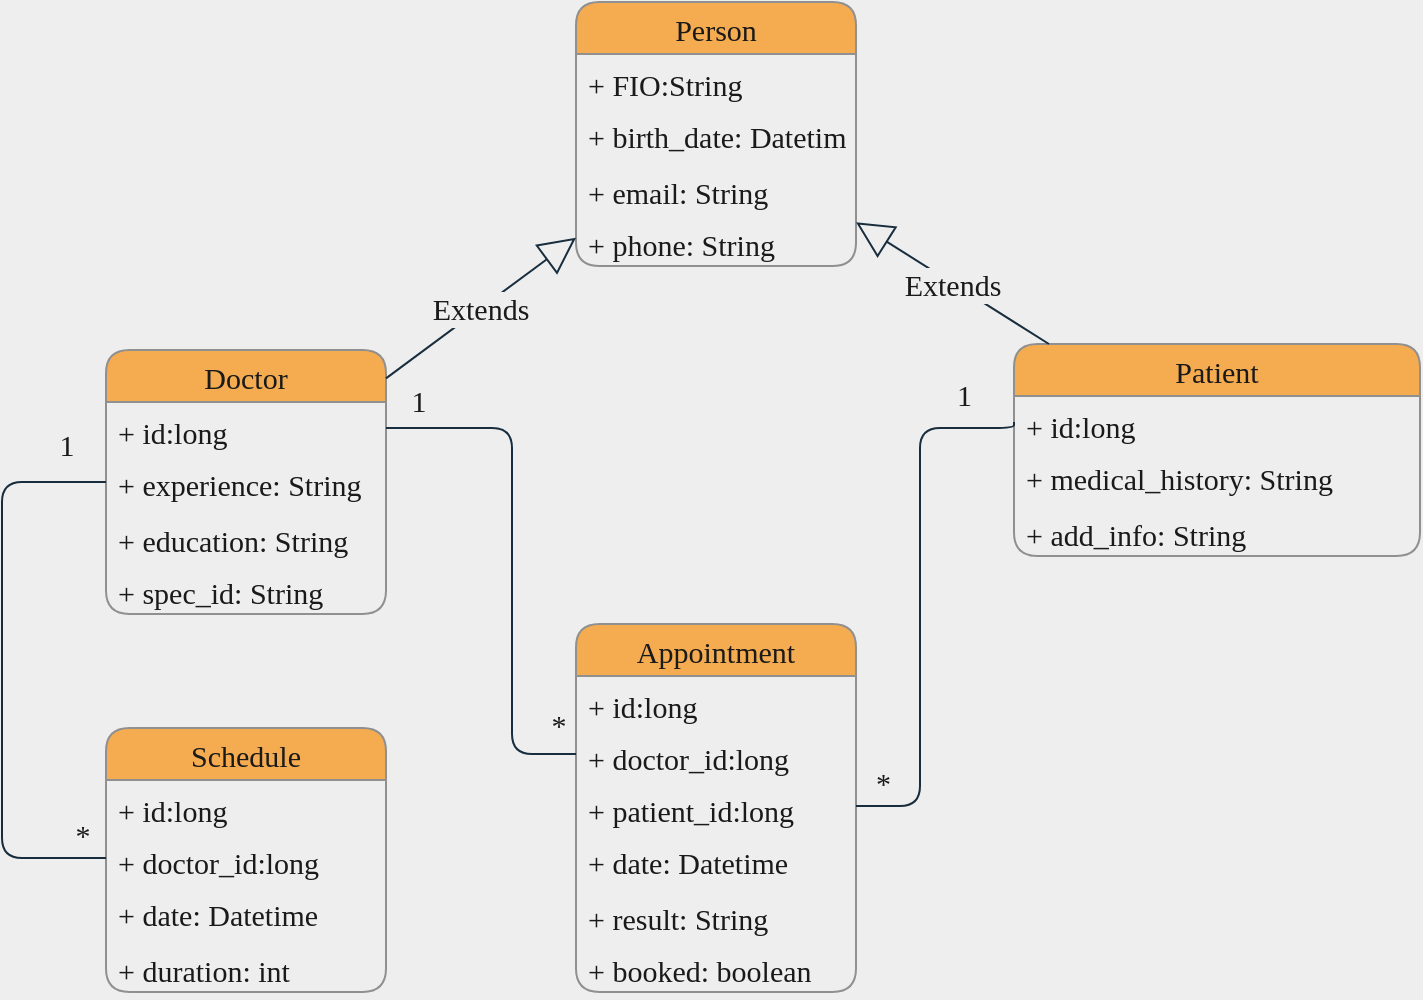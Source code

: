 <mxfile>
    <diagram id="w64f38Hr7dENlAOEtRdT" name="Page-1">
        <mxGraphModel dx="1023" dy="482" grid="0" gridSize="10" guides="1" tooltips="1" connect="1" arrows="1" fold="1" page="1" pageScale="1" pageWidth="1169" pageHeight="1654" background="#EEEEEE" math="0" shadow="0">
            <root>
                <mxCell id="0"/>
                <mxCell id="1" parent="0"/>
                <mxCell id="LPI8I9ldNvDYp5HTZg7Z-16" value="Person" style="swimlane;fontStyle=0;childLayout=stackLayout;horizontal=1;startSize=26;fillColor=#F5AB50;horizontalStack=0;resizeParent=1;resizeParentMax=0;resizeLast=0;collapsible=1;marginBottom=0;strokeColor=#909090;fontColor=#1A1A1A;rounded=1;fontFamily=Times New Roman;fontSize=15;" parent="1" vertex="1">
                    <mxGeometry x="620" y="10" width="140" height="132" as="geometry"/>
                </mxCell>
                <mxCell id="LPI8I9ldNvDYp5HTZg7Z-17" value="+ FIO:String" style="text;strokeColor=none;fillColor=none;align=left;verticalAlign=top;spacingLeft=4;spacingRight=4;overflow=hidden;rotatable=0;points=[[0,0.5],[1,0.5]];portConstraint=eastwest;fontColor=#1A1A1A;rounded=1;fontFamily=Times New Roman;fontSize=15;" parent="LPI8I9ldNvDYp5HTZg7Z-16" vertex="1">
                    <mxGeometry y="26" width="140" height="26" as="geometry"/>
                </mxCell>
                <mxCell id="LPI8I9ldNvDYp5HTZg7Z-18" value="+ birth_date: Datetime" style="text;strokeColor=none;fillColor=none;align=left;verticalAlign=top;spacingLeft=4;spacingRight=4;overflow=hidden;rotatable=0;points=[[0,0.5],[1,0.5]];portConstraint=eastwest;fontColor=#1A1A1A;rounded=1;fontFamily=Times New Roman;fontSize=15;" parent="LPI8I9ldNvDYp5HTZg7Z-16" vertex="1">
                    <mxGeometry y="52" width="140" height="28" as="geometry"/>
                </mxCell>
                <mxCell id="LPI8I9ldNvDYp5HTZg7Z-19" value="+ email: String" style="text;strokeColor=none;fillColor=none;align=left;verticalAlign=top;spacingLeft=4;spacingRight=4;overflow=hidden;rotatable=0;points=[[0,0.5],[1,0.5]];portConstraint=eastwest;fontColor=#1A1A1A;rounded=1;fontFamily=Times New Roman;fontSize=15;" parent="LPI8I9ldNvDYp5HTZg7Z-16" vertex="1">
                    <mxGeometry y="80" width="140" height="26" as="geometry"/>
                </mxCell>
                <mxCell id="LPI8I9ldNvDYp5HTZg7Z-20" value="+ phone: String" style="text;strokeColor=none;fillColor=none;align=left;verticalAlign=top;spacingLeft=4;spacingRight=4;overflow=hidden;rotatable=0;points=[[0,0.5],[1,0.5]];portConstraint=eastwest;fontColor=#1A1A1A;rounded=1;fontFamily=Times New Roman;fontSize=15;" parent="LPI8I9ldNvDYp5HTZg7Z-16" vertex="1">
                    <mxGeometry y="106" width="140" height="26" as="geometry"/>
                </mxCell>
                <mxCell id="LPI8I9ldNvDYp5HTZg7Z-21" value="Doctor" style="swimlane;fontStyle=0;childLayout=stackLayout;horizontal=1;startSize=26;fillColor=#F5AB50;horizontalStack=0;resizeParent=1;resizeParentMax=0;resizeLast=0;collapsible=1;marginBottom=0;strokeColor=#909090;fontColor=#1A1A1A;rounded=1;fontFamily=Times New Roman;fontSize=15;" parent="1" vertex="1">
                    <mxGeometry x="385" y="184" width="140" height="132" as="geometry"/>
                </mxCell>
                <mxCell id="LPI8I9ldNvDYp5HTZg7Z-22" value="+ id:long" style="text;strokeColor=none;fillColor=none;align=left;verticalAlign=top;spacingLeft=4;spacingRight=4;overflow=hidden;rotatable=0;points=[[0,0.5],[1,0.5]];portConstraint=eastwest;fontColor=#1A1A1A;rounded=1;fontFamily=Times New Roman;fontSize=15;" parent="LPI8I9ldNvDYp5HTZg7Z-21" vertex="1">
                    <mxGeometry y="26" width="140" height="26" as="geometry"/>
                </mxCell>
                <mxCell id="LPI8I9ldNvDYp5HTZg7Z-23" value="+ experience: String" style="text;strokeColor=none;fillColor=none;align=left;verticalAlign=top;spacingLeft=4;spacingRight=4;overflow=hidden;rotatable=0;points=[[0,0.5],[1,0.5]];portConstraint=eastwest;fontColor=#1A1A1A;rounded=1;fontFamily=Times New Roman;fontSize=15;" parent="LPI8I9ldNvDYp5HTZg7Z-21" vertex="1">
                    <mxGeometry y="52" width="140" height="28" as="geometry"/>
                </mxCell>
                <mxCell id="LPI8I9ldNvDYp5HTZg7Z-24" value="+ education: String" style="text;strokeColor=none;fillColor=none;align=left;verticalAlign=top;spacingLeft=4;spacingRight=4;overflow=hidden;rotatable=0;points=[[0,0.5],[1,0.5]];portConstraint=eastwest;fontColor=#1A1A1A;rounded=1;fontFamily=Times New Roman;fontSize=15;" parent="LPI8I9ldNvDYp5HTZg7Z-21" vertex="1">
                    <mxGeometry y="80" width="140" height="26" as="geometry"/>
                </mxCell>
                <mxCell id="LPI8I9ldNvDYp5HTZg7Z-25" value="+ spec_id: String" style="text;strokeColor=none;fillColor=none;align=left;verticalAlign=top;spacingLeft=4;spacingRight=4;overflow=hidden;rotatable=0;points=[[0,0.5],[1,0.5]];portConstraint=eastwest;fontColor=#1A1A1A;rounded=1;fontFamily=Times New Roman;fontSize=15;" parent="LPI8I9ldNvDYp5HTZg7Z-21" vertex="1">
                    <mxGeometry y="106" width="140" height="26" as="geometry"/>
                </mxCell>
                <mxCell id="LPI8I9ldNvDYp5HTZg7Z-31" value="Patient" style="swimlane;fontStyle=0;childLayout=stackLayout;horizontal=1;startSize=26;fillColor=#F5AB50;horizontalStack=0;resizeParent=1;resizeParentMax=0;resizeLast=0;collapsible=1;marginBottom=0;strokeColor=#909090;fontColor=#1A1A1A;rounded=1;fontFamily=Times New Roman;fontSize=15;" parent="1" vertex="1">
                    <mxGeometry x="839" y="181" width="203" height="106" as="geometry"/>
                </mxCell>
                <mxCell id="LPI8I9ldNvDYp5HTZg7Z-32" value="+ id:long" style="text;strokeColor=none;fillColor=none;align=left;verticalAlign=top;spacingLeft=4;spacingRight=4;overflow=hidden;rotatable=0;points=[[0,0.5],[1,0.5]];portConstraint=eastwest;fontColor=#1A1A1A;rounded=1;fontFamily=Times New Roman;fontSize=15;" parent="LPI8I9ldNvDYp5HTZg7Z-31" vertex="1">
                    <mxGeometry y="26" width="203" height="26" as="geometry"/>
                </mxCell>
                <mxCell id="LPI8I9ldNvDYp5HTZg7Z-33" value="+ medical_history: String" style="text;strokeColor=none;fillColor=none;align=left;verticalAlign=top;spacingLeft=4;spacingRight=4;overflow=hidden;rotatable=0;points=[[0,0.5],[1,0.5]];portConstraint=eastwest;fontColor=#1A1A1A;rounded=1;fontFamily=Times New Roman;fontSize=15;" parent="LPI8I9ldNvDYp5HTZg7Z-31" vertex="1">
                    <mxGeometry y="52" width="203" height="28" as="geometry"/>
                </mxCell>
                <mxCell id="LPI8I9ldNvDYp5HTZg7Z-34" value="+ add_info: String" style="text;strokeColor=none;fillColor=none;align=left;verticalAlign=top;spacingLeft=4;spacingRight=4;overflow=hidden;rotatable=0;points=[[0,0.5],[1,0.5]];portConstraint=eastwest;fontColor=#1A1A1A;rounded=1;fontFamily=Times New Roman;fontSize=15;" parent="LPI8I9ldNvDYp5HTZg7Z-31" vertex="1">
                    <mxGeometry y="80" width="203" height="26" as="geometry"/>
                </mxCell>
                <mxCell id="LPI8I9ldNvDYp5HTZg7Z-44" value="Extends" style="endArrow=block;endSize=16;endFill=0;html=1;strokeColor=#182E3E;fontColor=#1A1A1A;labelBackgroundColor=#EEEEEE;fontFamily=Times New Roman;fontSize=15;" parent="1" source="LPI8I9ldNvDYp5HTZg7Z-31" target="LPI8I9ldNvDYp5HTZg7Z-16" edge="1">
                    <mxGeometry width="160" relative="1" as="geometry">
                        <mxPoint x="569" y="237" as="sourcePoint"/>
                        <mxPoint x="729" y="237" as="targetPoint"/>
                    </mxGeometry>
                </mxCell>
                <mxCell id="LPI8I9ldNvDYp5HTZg7Z-45" value="Extends" style="endArrow=block;endSize=16;endFill=0;html=1;strokeColor=#182E3E;fontColor=#1A1A1A;labelBackgroundColor=#EEEEEE;fontFamily=Times New Roman;fontSize=15;" parent="1" source="LPI8I9ldNvDYp5HTZg7Z-21" target="LPI8I9ldNvDYp5HTZg7Z-16" edge="1">
                    <mxGeometry width="160" relative="1" as="geometry">
                        <mxPoint x="620" y="378" as="sourcePoint"/>
                        <mxPoint x="780" y="378" as="targetPoint"/>
                    </mxGeometry>
                </mxCell>
                <mxCell id="LPI8I9ldNvDYp5HTZg7Z-51" value="Schedule" style="swimlane;fontStyle=0;childLayout=stackLayout;horizontal=1;startSize=26;fillColor=#F5AB50;horizontalStack=0;resizeParent=1;resizeParentMax=0;resizeLast=0;collapsible=1;marginBottom=0;strokeColor=#909090;fontColor=#1A1A1A;rounded=1;fontFamily=Times New Roman;fontSize=15;" parent="1" vertex="1">
                    <mxGeometry x="385" y="373" width="140" height="132" as="geometry"/>
                </mxCell>
                <mxCell id="LPI8I9ldNvDYp5HTZg7Z-67" value="+ id:long" style="text;strokeColor=none;fillColor=none;align=left;verticalAlign=top;spacingLeft=4;spacingRight=4;overflow=hidden;rotatable=0;points=[[0,0.5],[1,0.5]];portConstraint=eastwest;fontColor=#1A1A1A;rounded=1;fontFamily=Times New Roman;fontSize=15;" parent="LPI8I9ldNvDYp5HTZg7Z-51" vertex="1">
                    <mxGeometry y="26" width="140" height="26" as="geometry"/>
                </mxCell>
                <mxCell id="LPI8I9ldNvDYp5HTZg7Z-52" value="+ doctor_id:long" style="text;strokeColor=none;fillColor=none;align=left;verticalAlign=top;spacingLeft=4;spacingRight=4;overflow=hidden;rotatable=0;points=[[0,0.5],[1,0.5]];portConstraint=eastwest;fontColor=#1A1A1A;rounded=1;fontFamily=Times New Roman;fontSize=15;" parent="LPI8I9ldNvDYp5HTZg7Z-51" vertex="1">
                    <mxGeometry y="52" width="140" height="26" as="geometry"/>
                </mxCell>
                <mxCell id="LPI8I9ldNvDYp5HTZg7Z-53" value="+ date: Datetime" style="text;strokeColor=none;fillColor=none;align=left;verticalAlign=top;spacingLeft=4;spacingRight=4;overflow=hidden;rotatable=0;points=[[0,0.5],[1,0.5]];portConstraint=eastwest;fontColor=#1A1A1A;rounded=1;fontFamily=Times New Roman;fontSize=15;" parent="LPI8I9ldNvDYp5HTZg7Z-51" vertex="1">
                    <mxGeometry y="78" width="140" height="28" as="geometry"/>
                </mxCell>
                <mxCell id="LPI8I9ldNvDYp5HTZg7Z-54" value="+ duration: int" style="text;strokeColor=none;fillColor=none;align=left;verticalAlign=top;spacingLeft=4;spacingRight=4;overflow=hidden;rotatable=0;points=[[0,0.5],[1,0.5]];portConstraint=eastwest;fontColor=#1A1A1A;rounded=1;fontFamily=Times New Roman;fontSize=15;" parent="LPI8I9ldNvDYp5HTZg7Z-51" vertex="1">
                    <mxGeometry y="106" width="140" height="26" as="geometry"/>
                </mxCell>
                <mxCell id="LPI8I9ldNvDYp5HTZg7Z-55" value="Appointment" style="swimlane;fontStyle=0;childLayout=stackLayout;horizontal=1;startSize=26;fillColor=#F5AB50;horizontalStack=0;resizeParent=1;resizeParentMax=0;resizeLast=0;collapsible=1;marginBottom=0;strokeColor=#909090;fontColor=#1A1A1A;rounded=1;fontFamily=Times New Roman;fontSize=15;" parent="1" vertex="1">
                    <mxGeometry x="620" y="321" width="140" height="184" as="geometry">
                        <mxRectangle x="463" y="394" width="94" height="26" as="alternateBounds"/>
                    </mxGeometry>
                </mxCell>
                <mxCell id="LPI8I9ldNvDYp5HTZg7Z-56" value="+ id:long" style="text;strokeColor=none;fillColor=none;align=left;verticalAlign=top;spacingLeft=4;spacingRight=4;overflow=hidden;rotatable=0;points=[[0,0.5],[1,0.5]];portConstraint=eastwest;fontColor=#1A1A1A;rounded=1;fontFamily=Times New Roman;fontSize=15;" parent="LPI8I9ldNvDYp5HTZg7Z-55" vertex="1">
                    <mxGeometry y="26" width="140" height="26" as="geometry"/>
                </mxCell>
                <mxCell id="LPI8I9ldNvDYp5HTZg7Z-59" value="+ doctor_id:long" style="text;strokeColor=none;fillColor=none;align=left;verticalAlign=top;spacingLeft=4;spacingRight=4;overflow=hidden;rotatable=0;points=[[0,0.5],[1,0.5]];portConstraint=eastwest;fontColor=#1A1A1A;rounded=1;fontFamily=Times New Roman;fontSize=15;" parent="LPI8I9ldNvDYp5HTZg7Z-55" vertex="1">
                    <mxGeometry y="52" width="140" height="26" as="geometry"/>
                </mxCell>
                <mxCell id="LPI8I9ldNvDYp5HTZg7Z-60" value="+ patient_id:long" style="text;strokeColor=none;fillColor=none;align=left;verticalAlign=top;spacingLeft=4;spacingRight=4;overflow=hidden;rotatable=0;points=[[0,0.5],[1,0.5]];portConstraint=eastwest;fontColor=#1A1A1A;rounded=1;fontFamily=Times New Roman;fontSize=15;" parent="LPI8I9ldNvDYp5HTZg7Z-55" vertex="1">
                    <mxGeometry y="78" width="140" height="26" as="geometry"/>
                </mxCell>
                <mxCell id="LPI8I9ldNvDYp5HTZg7Z-57" value="+ date: Datetime" style="text;strokeColor=none;fillColor=none;align=left;verticalAlign=top;spacingLeft=4;spacingRight=4;overflow=hidden;rotatable=0;points=[[0,0.5],[1,0.5]];portConstraint=eastwest;fontColor=#1A1A1A;rounded=1;fontFamily=Times New Roman;fontSize=15;" parent="LPI8I9ldNvDYp5HTZg7Z-55" vertex="1">
                    <mxGeometry y="104" width="140" height="28" as="geometry"/>
                </mxCell>
                <mxCell id="LPI8I9ldNvDYp5HTZg7Z-58" value="+ result: String&#10;" style="text;strokeColor=none;fillColor=none;align=left;verticalAlign=top;spacingLeft=4;spacingRight=4;overflow=hidden;rotatable=0;points=[[0,0.5],[1,0.5]];portConstraint=eastwest;fontColor=#1A1A1A;rounded=1;fontFamily=Times New Roman;fontSize=15;" parent="LPI8I9ldNvDYp5HTZg7Z-55" vertex="1">
                    <mxGeometry y="132" width="140" height="26" as="geometry"/>
                </mxCell>
                <mxCell id="8" value="+ booked: boolean&#10;" style="text;strokeColor=none;fillColor=none;align=left;verticalAlign=top;spacingLeft=4;spacingRight=4;overflow=hidden;rotatable=0;points=[[0,0.5],[1,0.5]];portConstraint=eastwest;fontColor=#1A1A1A;rounded=1;fontFamily=Times New Roman;fontSize=15;" parent="LPI8I9ldNvDYp5HTZg7Z-55" vertex="1">
                    <mxGeometry y="158" width="140" height="26" as="geometry"/>
                </mxCell>
                <mxCell id="LPI8I9ldNvDYp5HTZg7Z-88" value="" style="endArrow=none;html=1;edgeStyle=orthogonalEdgeStyle;exitX=1;exitY=0.5;exitDx=0;exitDy=0;entryX=0;entryY=0.5;entryDx=0;entryDy=0;strokeColor=#182E3E;fontColor=#1A1A1A;labelBackgroundColor=#EEEEEE;fontFamily=Times New Roman;fontSize=15;" parent="1" source="LPI8I9ldNvDYp5HTZg7Z-60" target="LPI8I9ldNvDYp5HTZg7Z-32" edge="1">
                    <mxGeometry relative="1" as="geometry">
                        <mxPoint x="715" y="469" as="sourcePoint"/>
                        <mxPoint x="687" y="241" as="targetPoint"/>
                        <Array as="points">
                            <mxPoint x="792" y="412"/>
                            <mxPoint x="792" y="223"/>
                        </Array>
                    </mxGeometry>
                </mxCell>
                <mxCell id="LPI8I9ldNvDYp5HTZg7Z-89" value="&lt;font style=&quot;font-size: 15px;&quot;&gt;*&lt;/font&gt;" style="edgeLabel;resizable=0;html=1;align=left;verticalAlign=bottom;fontColor=#1A1A1A;rounded=1;labelBackgroundColor=#EEEEEE;fontFamily=Times New Roman;fontSize=15;" parent="LPI8I9ldNvDYp5HTZg7Z-88" connectable="0" vertex="1">
                    <mxGeometry x="-1" relative="1" as="geometry">
                        <mxPoint x="8" y="-1" as="offset"/>
                    </mxGeometry>
                </mxCell>
                <mxCell id="LPI8I9ldNvDYp5HTZg7Z-90" value="&lt;font style=&quot;font-size: 15px;&quot;&gt;1&lt;/font&gt;" style="edgeLabel;resizable=0;html=1;align=right;verticalAlign=bottom;fontColor=#1A1A1A;rounded=1;labelBackgroundColor=#EEEEEE;fontFamily=Times New Roman;fontSize=15;" parent="LPI8I9ldNvDYp5HTZg7Z-88" connectable="0" vertex="1">
                    <mxGeometry x="1" relative="1" as="geometry">
                        <mxPoint x="-20.69" y="-3" as="offset"/>
                    </mxGeometry>
                </mxCell>
                <mxCell id="11" style="edgeStyle=orthogonalEdgeStyle;curved=0;rounded=1;sketch=0;orthogonalLoop=1;jettySize=auto;html=1;strokeColor=#182E3E;fontColor=#1A1A1A;endArrow=none;endFill=0;fontFamily=Times New Roman;fontSize=15;entryX=0;entryY=0.5;entryDx=0;entryDy=0;" edge="1" parent="1" source="LPI8I9ldNvDYp5HTZg7Z-23" target="LPI8I9ldNvDYp5HTZg7Z-52">
                    <mxGeometry relative="1" as="geometry">
                        <Array as="points">
                            <mxPoint x="333" y="250"/>
                            <mxPoint x="333" y="438"/>
                        </Array>
                    </mxGeometry>
                </mxCell>
                <mxCell id="12" value="1" style="text;html=1;align=center;verticalAlign=middle;resizable=0;points=[];autosize=1;fontColor=#1A1A1A;fontFamily=Times New Roman;fontSize=15;" vertex="1" parent="1">
                    <mxGeometry x="356" y="220" width="18" height="22" as="geometry"/>
                </mxCell>
                <mxCell id="13" value="*" style="text;html=1;align=center;verticalAlign=middle;resizable=0;points=[];autosize=1;fontColor=#1A1A1A;fontFamily=Times New Roman;fontSize=15;" vertex="1" parent="1">
                    <mxGeometry x="364" y="415" width="18" height="22" as="geometry"/>
                </mxCell>
                <mxCell id="14" style="edgeStyle=orthogonalEdgeStyle;curved=0;rounded=1;sketch=0;orthogonalLoop=1;jettySize=auto;html=1;entryX=0;entryY=0.5;entryDx=0;entryDy=0;endArrow=none;endFill=0;strokeColor=#182E3E;fontFamily=Times New Roman;fontSize=15;fontColor=#1A1A1A;" edge="1" parent="1" source="LPI8I9ldNvDYp5HTZg7Z-22" target="LPI8I9ldNvDYp5HTZg7Z-59">
                    <mxGeometry relative="1" as="geometry">
                        <Array as="points">
                            <mxPoint x="588" y="223"/>
                            <mxPoint x="588" y="386"/>
                        </Array>
                    </mxGeometry>
                </mxCell>
                <mxCell id="15" value="1" style="text;html=1;align=center;verticalAlign=middle;resizable=0;points=[];autosize=1;fontSize=15;fontFamily=Times New Roman;fontColor=#1A1A1A;" vertex="1" parent="1">
                    <mxGeometry x="532" y="198" width="18" height="22" as="geometry"/>
                </mxCell>
                <mxCell id="16" value="*" style="text;html=1;align=center;verticalAlign=middle;resizable=0;points=[];autosize=1;fontSize=15;fontFamily=Times New Roman;fontColor=#1A1A1A;" vertex="1" parent="1">
                    <mxGeometry x="602" y="360" width="18" height="22" as="geometry"/>
                </mxCell>
            </root>
        </mxGraphModel>
    </diagram>
</mxfile>